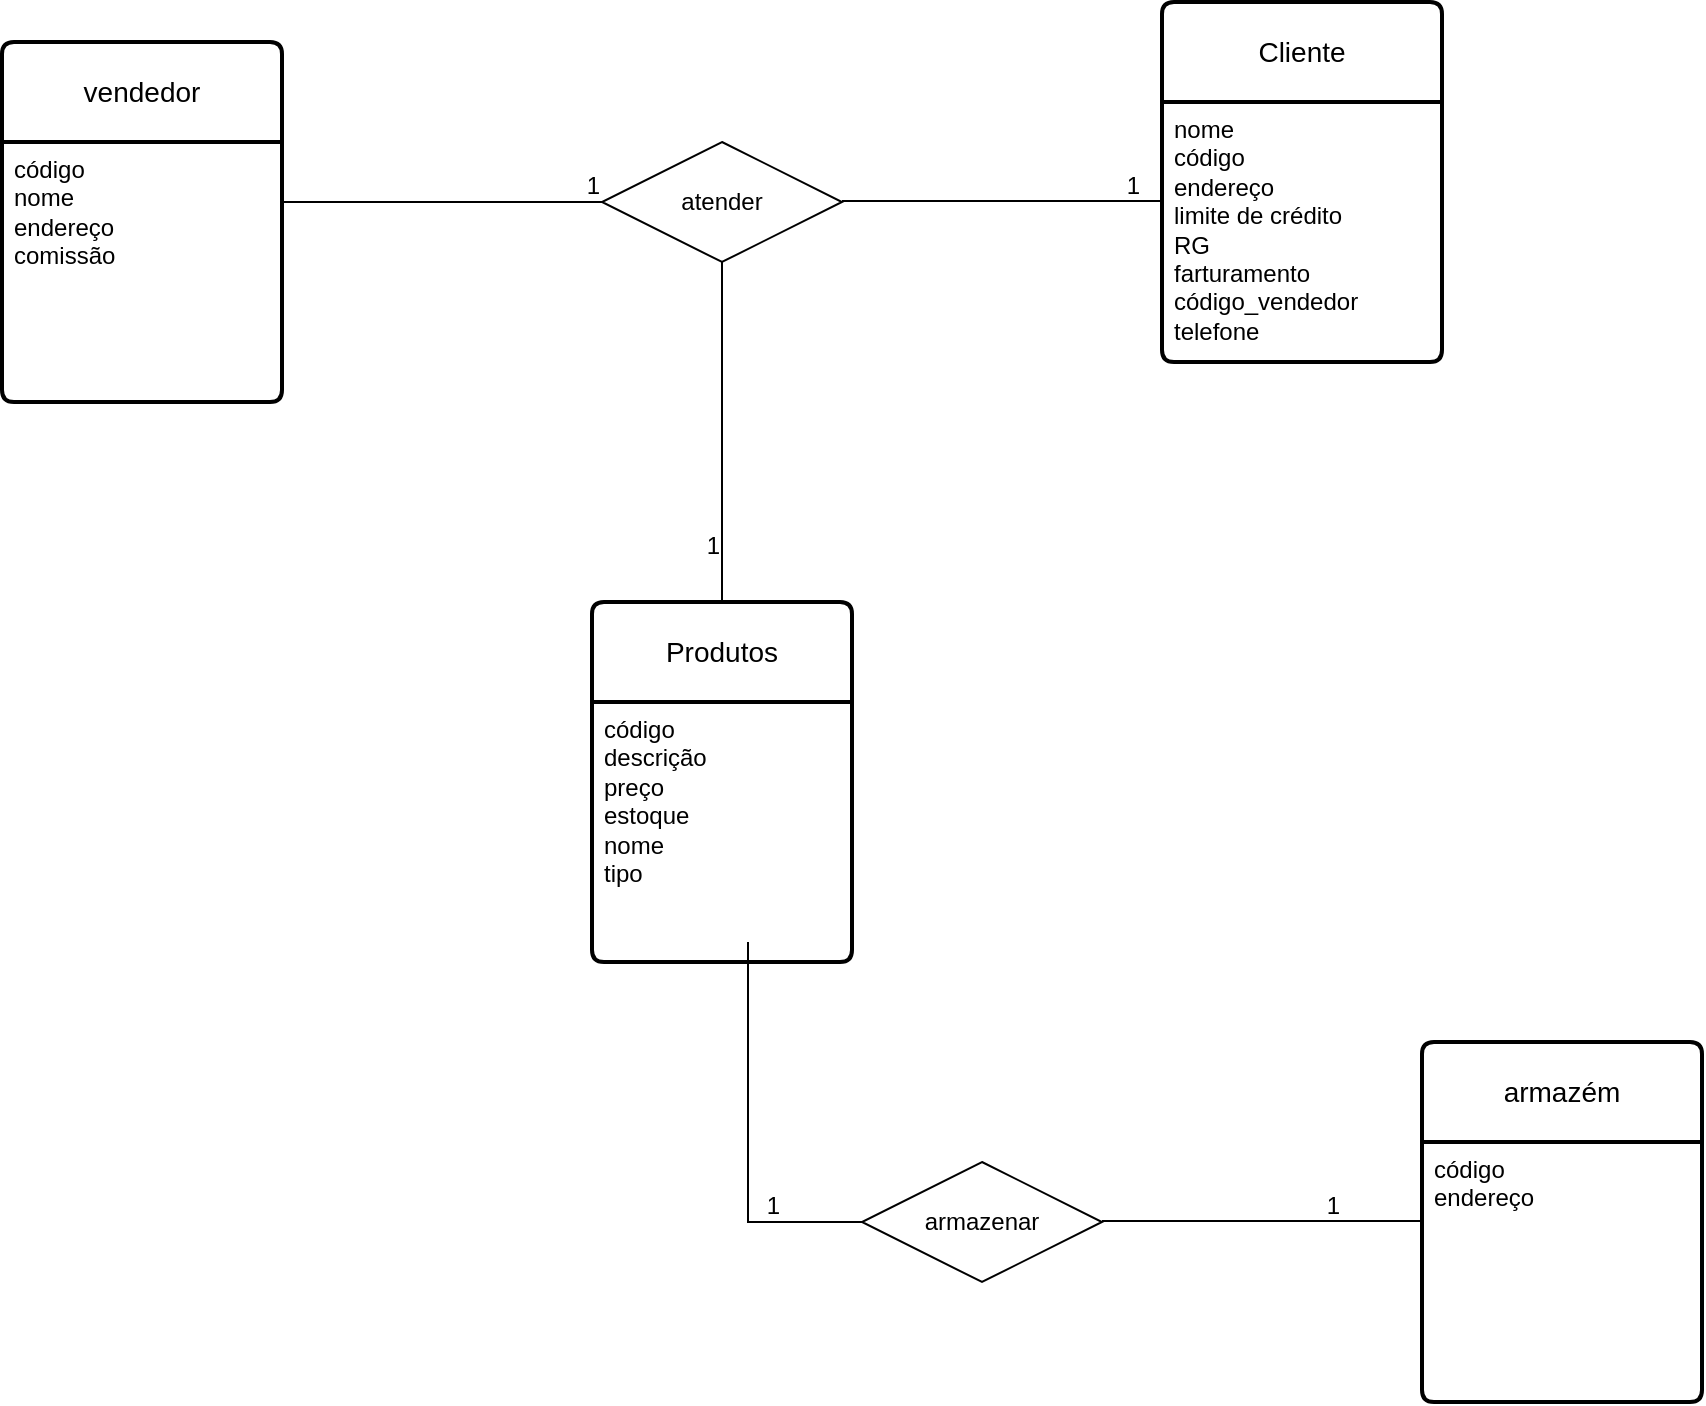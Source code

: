<mxfile version="21.6.9" type="github">
  <diagram name="Página-1" id="XBy2-2OZxQjgucZR3S9d">
    <mxGraphModel dx="1434" dy="673" grid="1" gridSize="10" guides="1" tooltips="1" connect="1" arrows="1" fold="1" page="1" pageScale="1" pageWidth="827" pageHeight="1169" math="0" shadow="0">
      <root>
        <mxCell id="0" />
        <mxCell id="1" parent="0" />
        <mxCell id="DscSACYJY0Y8CuKiJLWt-1" value="vendedor" style="swimlane;childLayout=stackLayout;horizontal=1;startSize=50;horizontalStack=0;rounded=1;fontSize=14;fontStyle=0;strokeWidth=2;resizeParent=0;resizeLast=1;shadow=0;dashed=0;align=center;arcSize=4;whiteSpace=wrap;html=1;" vertex="1" parent="1">
          <mxGeometry x="40" y="70" width="140" height="180" as="geometry" />
        </mxCell>
        <mxCell id="DscSACYJY0Y8CuKiJLWt-2" value="&lt;div&gt;código&lt;/div&gt;&lt;div&gt;nome&lt;/div&gt;&lt;div&gt;endereço&lt;/div&gt;&lt;div&gt;comissão&lt;br&gt;&lt;/div&gt;" style="align=left;strokeColor=none;fillColor=none;spacingLeft=4;fontSize=12;verticalAlign=top;resizable=0;rotatable=0;part=1;html=1;" vertex="1" parent="DscSACYJY0Y8CuKiJLWt-1">
          <mxGeometry y="50" width="140" height="130" as="geometry" />
        </mxCell>
        <mxCell id="DscSACYJY0Y8CuKiJLWt-7" value="Produtos" style="swimlane;childLayout=stackLayout;horizontal=1;startSize=50;horizontalStack=0;rounded=1;fontSize=14;fontStyle=0;strokeWidth=2;resizeParent=0;resizeLast=1;shadow=0;dashed=0;align=center;arcSize=4;whiteSpace=wrap;html=1;" vertex="1" parent="1">
          <mxGeometry x="335" y="350" width="130" height="180" as="geometry" />
        </mxCell>
        <mxCell id="DscSACYJY0Y8CuKiJLWt-8" value="&lt;div&gt;código&lt;/div&gt;&lt;div&gt;descrição&lt;/div&gt;&lt;div&gt;preço&lt;/div&gt;&lt;div&gt;estoque &lt;br&gt;&lt;/div&gt;&lt;div&gt;nome&lt;/div&gt;&lt;div&gt;tipo&lt;br&gt;&lt;/div&gt;" style="align=left;strokeColor=none;fillColor=none;spacingLeft=4;fontSize=12;verticalAlign=top;resizable=0;rotatable=0;part=1;html=1;" vertex="1" parent="DscSACYJY0Y8CuKiJLWt-7">
          <mxGeometry y="50" width="130" height="130" as="geometry" />
        </mxCell>
        <mxCell id="DscSACYJY0Y8CuKiJLWt-11" value="armazém" style="swimlane;childLayout=stackLayout;horizontal=1;startSize=50;horizontalStack=0;rounded=1;fontSize=14;fontStyle=0;strokeWidth=2;resizeParent=0;resizeLast=1;shadow=0;dashed=0;align=center;arcSize=4;whiteSpace=wrap;html=1;" vertex="1" parent="1">
          <mxGeometry x="750" y="570" width="140" height="180" as="geometry" />
        </mxCell>
        <mxCell id="DscSACYJY0Y8CuKiJLWt-12" value="código&lt;br&gt;endereço" style="align=left;strokeColor=none;fillColor=none;spacingLeft=4;fontSize=12;verticalAlign=top;resizable=0;rotatable=0;part=1;html=1;" vertex="1" parent="DscSACYJY0Y8CuKiJLWt-11">
          <mxGeometry y="50" width="140" height="130" as="geometry" />
        </mxCell>
        <mxCell id="DscSACYJY0Y8CuKiJLWt-16" value="Cliente" style="swimlane;childLayout=stackLayout;horizontal=1;startSize=50;horizontalStack=0;rounded=1;fontSize=14;fontStyle=0;strokeWidth=2;resizeParent=0;resizeLast=1;shadow=0;dashed=0;align=center;arcSize=4;whiteSpace=wrap;html=1;" vertex="1" parent="1">
          <mxGeometry x="620" y="50" width="140" height="180" as="geometry" />
        </mxCell>
        <mxCell id="DscSACYJY0Y8CuKiJLWt-17" value="&lt;div&gt;nome&lt;/div&gt;&lt;div&gt;código&lt;/div&gt;&lt;div&gt;endereço&lt;/div&gt;&lt;div&gt;limite de crédito&lt;/div&gt;&lt;div&gt;RG&lt;/div&gt;&lt;div&gt;farturamento&lt;/div&gt;&lt;div&gt;código_vendedor&lt;/div&gt;&lt;div&gt;telefone&lt;br&gt;&lt;/div&gt;" style="align=left;strokeColor=none;fillColor=none;spacingLeft=4;fontSize=12;verticalAlign=top;resizable=0;rotatable=0;part=1;html=1;" vertex="1" parent="DscSACYJY0Y8CuKiJLWt-16">
          <mxGeometry y="50" width="140" height="130" as="geometry" />
        </mxCell>
        <mxCell id="DscSACYJY0Y8CuKiJLWt-19" value="atender" style="shape=rhombus;perimeter=rhombusPerimeter;whiteSpace=wrap;html=1;align=center;" vertex="1" parent="1">
          <mxGeometry x="340" y="120" width="120" height="60" as="geometry" />
        </mxCell>
        <mxCell id="DscSACYJY0Y8CuKiJLWt-21" value="armazenar" style="shape=rhombus;perimeter=rhombusPerimeter;whiteSpace=wrap;html=1;align=center;" vertex="1" parent="1">
          <mxGeometry x="470" y="630" width="120" height="60" as="geometry" />
        </mxCell>
        <mxCell id="DscSACYJY0Y8CuKiJLWt-23" value="" style="endArrow=none;html=1;rounded=0;" edge="1" parent="1">
          <mxGeometry relative="1" as="geometry">
            <mxPoint x="180" y="150" as="sourcePoint" />
            <mxPoint x="340" y="150" as="targetPoint" />
          </mxGeometry>
        </mxCell>
        <mxCell id="DscSACYJY0Y8CuKiJLWt-24" value="1" style="resizable=0;html=1;whiteSpace=wrap;align=right;verticalAlign=bottom;" connectable="0" vertex="1" parent="DscSACYJY0Y8CuKiJLWt-23">
          <mxGeometry x="1" relative="1" as="geometry" />
        </mxCell>
        <mxCell id="DscSACYJY0Y8CuKiJLWt-25" value="" style="endArrow=none;html=1;rounded=0;" edge="1" parent="1">
          <mxGeometry relative="1" as="geometry">
            <mxPoint x="460" y="149.5" as="sourcePoint" />
            <mxPoint x="620" y="149.5" as="targetPoint" />
          </mxGeometry>
        </mxCell>
        <mxCell id="DscSACYJY0Y8CuKiJLWt-26" value="1" style="resizable=0;html=1;whiteSpace=wrap;align=right;verticalAlign=bottom;" connectable="0" vertex="1" parent="DscSACYJY0Y8CuKiJLWt-25">
          <mxGeometry x="1" relative="1" as="geometry">
            <mxPoint x="-10" y="1" as="offset" />
          </mxGeometry>
        </mxCell>
        <mxCell id="DscSACYJY0Y8CuKiJLWt-28" value="" style="endArrow=none;html=1;rounded=0;" edge="1" parent="1">
          <mxGeometry relative="1" as="geometry">
            <mxPoint x="413" y="520" as="sourcePoint" />
            <mxPoint x="470" y="660" as="targetPoint" />
            <Array as="points">
              <mxPoint x="413" y="660" />
            </Array>
          </mxGeometry>
        </mxCell>
        <mxCell id="DscSACYJY0Y8CuKiJLWt-29" value="1" style="resizable=0;html=1;whiteSpace=wrap;align=right;verticalAlign=bottom;" connectable="0" vertex="1" parent="DscSACYJY0Y8CuKiJLWt-28">
          <mxGeometry x="1" relative="1" as="geometry">
            <mxPoint x="-40" as="offset" />
          </mxGeometry>
        </mxCell>
        <mxCell id="DscSACYJY0Y8CuKiJLWt-31" value="" style="endArrow=none;html=1;rounded=0;" edge="1" parent="1" target="DscSACYJY0Y8CuKiJLWt-7">
          <mxGeometry relative="1" as="geometry">
            <mxPoint x="400" y="180" as="sourcePoint" />
            <mxPoint x="560" y="180" as="targetPoint" />
          </mxGeometry>
        </mxCell>
        <mxCell id="DscSACYJY0Y8CuKiJLWt-32" value="1" style="resizable=0;html=1;whiteSpace=wrap;align=right;verticalAlign=bottom;" connectable="0" vertex="1" parent="DscSACYJY0Y8CuKiJLWt-31">
          <mxGeometry x="1" relative="1" as="geometry">
            <mxPoint y="-20" as="offset" />
          </mxGeometry>
        </mxCell>
        <mxCell id="DscSACYJY0Y8CuKiJLWt-33" value="" style="endArrow=none;html=1;rounded=0;" edge="1" parent="1">
          <mxGeometry relative="1" as="geometry">
            <mxPoint x="590" y="659.5" as="sourcePoint" />
            <mxPoint x="750" y="659.5" as="targetPoint" />
          </mxGeometry>
        </mxCell>
        <mxCell id="DscSACYJY0Y8CuKiJLWt-34" value="1" style="resizable=0;html=1;whiteSpace=wrap;align=right;verticalAlign=bottom;" connectable="0" vertex="1" parent="DscSACYJY0Y8CuKiJLWt-33">
          <mxGeometry x="1" relative="1" as="geometry">
            <mxPoint x="-40" y="1" as="offset" />
          </mxGeometry>
        </mxCell>
      </root>
    </mxGraphModel>
  </diagram>
</mxfile>
